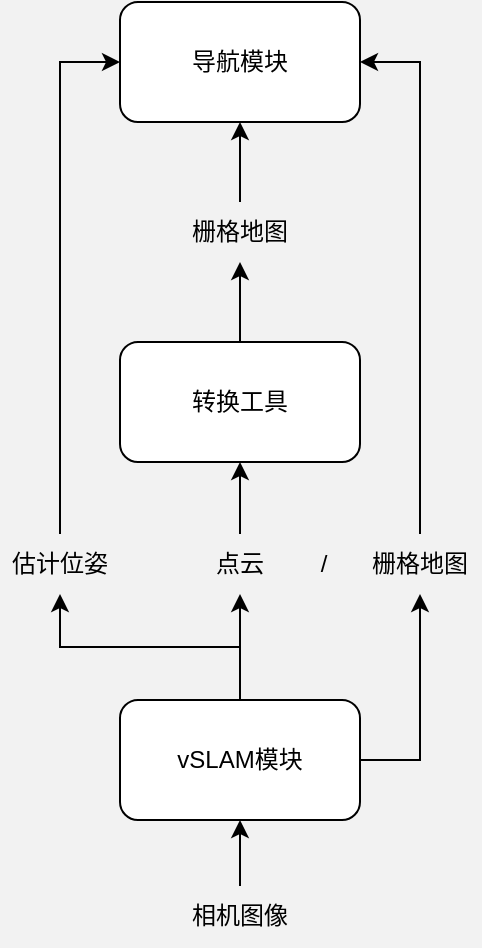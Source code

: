 <mxfile version="20.2.7" type="onedrive"><diagram id="pGKcQqe7rzBw23-9qWBj" name="第 1 页"><mxGraphModel grid="0" page="1" gridSize="10" guides="1" tooltips="1" connect="1" arrows="1" fold="1" pageScale="1" pageWidth="827" pageHeight="1169" background="#F2F2F2" math="0" shadow="0"><root><mxCell id="0"/><mxCell id="1" parent="0"/><mxCell id="27TUdZ0z6gwUnyOSKGIB-6" value="" style="edgeStyle=orthogonalEdgeStyle;rounded=0;orthogonalLoop=1;jettySize=auto;html=1;" edge="1" parent="1" source="27TUdZ0z6gwUnyOSKGIB-1" target="27TUdZ0z6gwUnyOSKGIB-5"><mxGeometry relative="1" as="geometry"/></mxCell><mxCell id="27TUdZ0z6gwUnyOSKGIB-7" style="edgeStyle=orthogonalEdgeStyle;rounded=0;orthogonalLoop=1;jettySize=auto;html=1;exitX=0.5;exitY=0;exitDx=0;exitDy=0;entryX=0.5;entryY=1;entryDx=0;entryDy=0;" edge="1" parent="1" source="27TUdZ0z6gwUnyOSKGIB-1" target="27TUdZ0z6gwUnyOSKGIB-4"><mxGeometry relative="1" as="geometry"/></mxCell><mxCell id="27TUdZ0z6gwUnyOSKGIB-10" style="edgeStyle=orthogonalEdgeStyle;rounded=0;orthogonalLoop=1;jettySize=auto;html=1;entryX=0.5;entryY=1;entryDx=0;entryDy=0;exitX=1;exitY=0.5;exitDx=0;exitDy=0;" edge="1" parent="1" source="27TUdZ0z6gwUnyOSKGIB-1" target="27TUdZ0z6gwUnyOSKGIB-9"><mxGeometry relative="1" as="geometry"/></mxCell><mxCell id="27TUdZ0z6gwUnyOSKGIB-1" value="vSLAM模块" style="rounded=1;whiteSpace=wrap;html=1;" vertex="1" parent="1"><mxGeometry x="354" y="415" width="120" height="60" as="geometry"/></mxCell><mxCell id="27TUdZ0z6gwUnyOSKGIB-3" value="" style="edgeStyle=orthogonalEdgeStyle;rounded=0;orthogonalLoop=1;jettySize=auto;html=1;" edge="1" parent="1" source="27TUdZ0z6gwUnyOSKGIB-2" target="27TUdZ0z6gwUnyOSKGIB-1"><mxGeometry relative="1" as="geometry"/></mxCell><mxCell id="27TUdZ0z6gwUnyOSKGIB-2" value="相机图像" style="text;html=1;strokeColor=none;fillColor=none;align=center;verticalAlign=middle;whiteSpace=wrap;rounded=0;" vertex="1" parent="1"><mxGeometry x="384" y="508" width="60" height="30" as="geometry"/></mxCell><mxCell id="27TUdZ0z6gwUnyOSKGIB-12" style="edgeStyle=orthogonalEdgeStyle;rounded=0;orthogonalLoop=1;jettySize=auto;html=1;entryX=0;entryY=0.5;entryDx=0;entryDy=0;" edge="1" parent="1" source="27TUdZ0z6gwUnyOSKGIB-4" target="27TUdZ0z6gwUnyOSKGIB-8"><mxGeometry relative="1" as="geometry"/></mxCell><mxCell id="27TUdZ0z6gwUnyOSKGIB-4" value="估计位姿" style="text;html=1;strokeColor=none;fillColor=none;align=center;verticalAlign=middle;whiteSpace=wrap;rounded=0;" vertex="1" parent="1"><mxGeometry x="294" y="332" width="60" height="30" as="geometry"/></mxCell><mxCell id="27TUdZ0z6gwUnyOSKGIB-15" value="" style="edgeStyle=orthogonalEdgeStyle;rounded=0;orthogonalLoop=1;jettySize=auto;html=1;" edge="1" parent="1" source="27TUdZ0z6gwUnyOSKGIB-5" target="27TUdZ0z6gwUnyOSKGIB-14"><mxGeometry relative="1" as="geometry"/></mxCell><mxCell id="27TUdZ0z6gwUnyOSKGIB-5" value="点云" style="text;html=1;strokeColor=none;fillColor=none;align=center;verticalAlign=middle;whiteSpace=wrap;rounded=0;" vertex="1" parent="1"><mxGeometry x="384" y="332" width="60" height="30" as="geometry"/></mxCell><mxCell id="27TUdZ0z6gwUnyOSKGIB-8" value="导航模块" style="rounded=1;whiteSpace=wrap;html=1;" vertex="1" parent="1"><mxGeometry x="354" y="66" width="120" height="60" as="geometry"/></mxCell><mxCell id="27TUdZ0z6gwUnyOSKGIB-11" style="edgeStyle=orthogonalEdgeStyle;rounded=0;orthogonalLoop=1;jettySize=auto;html=1;entryX=1;entryY=0.5;entryDx=0;entryDy=0;" edge="1" parent="1" source="27TUdZ0z6gwUnyOSKGIB-9" target="27TUdZ0z6gwUnyOSKGIB-8"><mxGeometry relative="1" as="geometry"/></mxCell><mxCell id="27TUdZ0z6gwUnyOSKGIB-9" value="栅格地图" style="text;html=1;strokeColor=none;fillColor=none;align=center;verticalAlign=middle;whiteSpace=wrap;rounded=0;" vertex="1" parent="1"><mxGeometry x="474" y="332" width="60" height="30" as="geometry"/></mxCell><mxCell id="27TUdZ0z6gwUnyOSKGIB-13" value="/" style="text;html=1;strokeColor=none;fillColor=none;align=center;verticalAlign=middle;whiteSpace=wrap;rounded=0;" vertex="1" parent="1"><mxGeometry x="426" y="332" width="60" height="30" as="geometry"/></mxCell><mxCell id="27TUdZ0z6gwUnyOSKGIB-17" value="" style="edgeStyle=orthogonalEdgeStyle;rounded=0;orthogonalLoop=1;jettySize=auto;html=1;" edge="1" parent="1" source="27TUdZ0z6gwUnyOSKGIB-14" target="27TUdZ0z6gwUnyOSKGIB-16"><mxGeometry relative="1" as="geometry"/></mxCell><mxCell id="27TUdZ0z6gwUnyOSKGIB-14" value="转换工具" style="rounded=1;whiteSpace=wrap;html=1;" vertex="1" parent="1"><mxGeometry x="354" y="236" width="120" height="60" as="geometry"/></mxCell><mxCell id="27TUdZ0z6gwUnyOSKGIB-18" value="" style="edgeStyle=orthogonalEdgeStyle;rounded=0;orthogonalLoop=1;jettySize=auto;html=1;" edge="1" parent="1" source="27TUdZ0z6gwUnyOSKGIB-16" target="27TUdZ0z6gwUnyOSKGIB-8"><mxGeometry relative="1" as="geometry"/></mxCell><mxCell id="27TUdZ0z6gwUnyOSKGIB-16" value="栅格地图" style="text;html=1;strokeColor=none;fillColor=none;align=center;verticalAlign=middle;whiteSpace=wrap;rounded=0;" vertex="1" parent="1"><mxGeometry x="384" y="166" width="60" height="30" as="geometry"/></mxCell></root></mxGraphModel></diagram></mxfile>